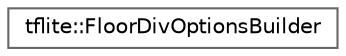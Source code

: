digraph "Graphical Class Hierarchy"
{
 // LATEX_PDF_SIZE
  bgcolor="transparent";
  edge [fontname=Helvetica,fontsize=10,labelfontname=Helvetica,labelfontsize=10];
  node [fontname=Helvetica,fontsize=10,shape=box,height=0.2,width=0.4];
  rankdir="LR";
  Node0 [id="Node000000",label="tflite::FloorDivOptionsBuilder",height=0.2,width=0.4,color="grey40", fillcolor="white", style="filled",URL="$structtflite_1_1_floor_div_options_builder.html",tooltip=" "];
}
